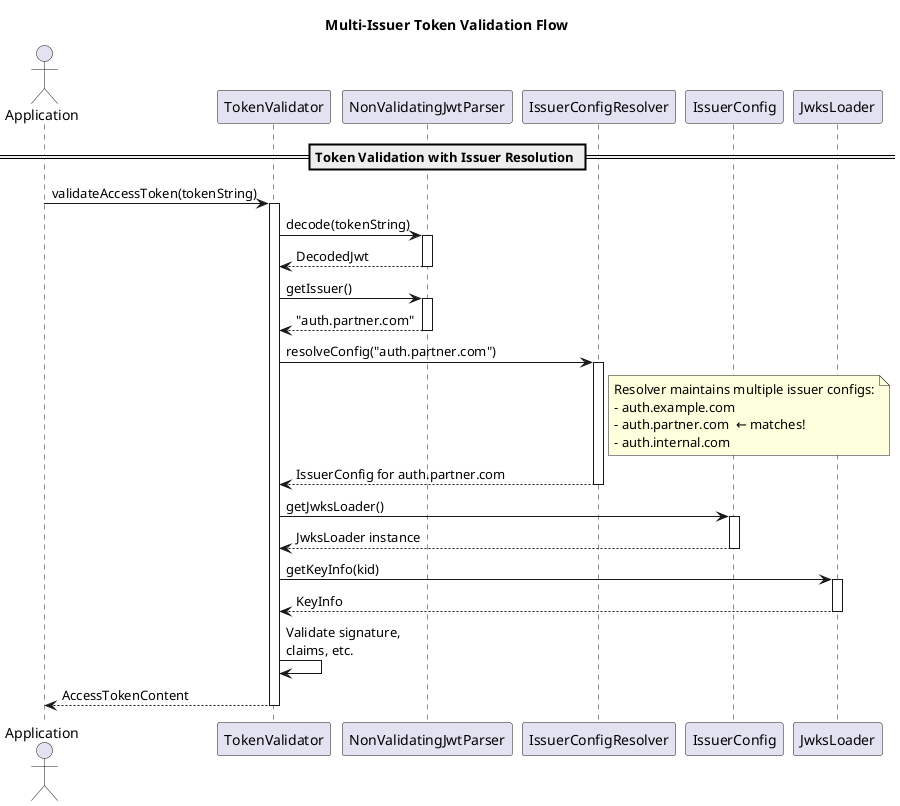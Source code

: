 @startuml

title Multi-Issuer Token Validation Flow

actor "Application" as App
participant "TokenValidator" as Validator
participant "NonValidatingJwtParser" as Parser
participant "IssuerConfigResolver" as Resolver
participant "IssuerConfig" as Config
participant "JwksLoader" as Loader

== Token Validation with Issuer Resolution ==

App -> Validator: validateAccessToken(tokenString)
activate Validator

Validator -> Parser: decode(tokenString)
activate Parser
Parser --> Validator: DecodedJwt
deactivate Parser

Validator -> Parser: getIssuer()
activate Parser
Parser --> Validator: "auth.partner.com"
deactivate Parser

Validator -> Resolver: resolveConfig("auth.partner.com")
activate Resolver

note right of Resolver
  Resolver maintains multiple issuer configs:
  - auth.example.com
  - auth.partner.com  ← matches!
  - auth.internal.com
end note

Resolver --> Validator: IssuerConfig for auth.partner.com
deactivate Resolver

Validator -> Config: getJwksLoader()
activate Config
Config --> Validator: JwksLoader instance
deactivate Config

Validator -> Loader: getKeyInfo(kid)
activate Loader
Loader --> Validator: KeyInfo
deactivate Loader

Validator -> Validator: Validate signature,\nclaims, etc.

Validator --> App: AccessTokenContent
deactivate Validator

@enduml
